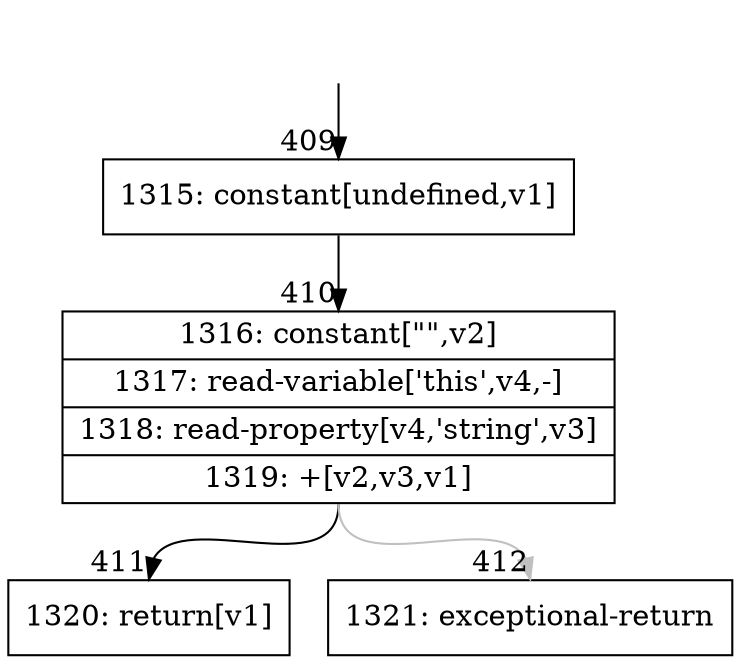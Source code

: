 digraph {
rankdir="TD"
BB_entry36[shape=none,label=""];
BB_entry36 -> BB409 [tailport=s, headport=n, headlabel="    409"]
BB409 [shape=record label="{1315: constant[undefined,v1]}" ] 
BB409 -> BB410 [tailport=s, headport=n, headlabel="      410"]
BB410 [shape=record label="{1316: constant[\"\",v2]|1317: read-variable['this',v4,-]|1318: read-property[v4,'string',v3]|1319: +[v2,v3,v1]}" ] 
BB410 -> BB411 [tailport=s, headport=n, headlabel="      411"]
BB410 -> BB412 [tailport=s, headport=n, color=gray, headlabel="      412"]
BB411 [shape=record label="{1320: return[v1]}" ] 
BB412 [shape=record label="{1321: exceptional-return}" ] 
//#$~ 440
}
